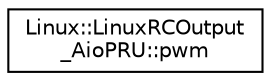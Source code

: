 digraph "Graphical Class Hierarchy"
{
 // INTERACTIVE_SVG=YES
  edge [fontname="Helvetica",fontsize="10",labelfontname="Helvetica",labelfontsize="10"];
  node [fontname="Helvetica",fontsize="10",shape=record];
  rankdir="LR";
  Node1 [label="Linux::LinuxRCOutput\l_AioPRU::pwm",height=0.2,width=0.4,color="black", fillcolor="white", style="filled",URL="$structLinux_1_1LinuxRCOutput__AioPRU_1_1pwm.html"];
}
